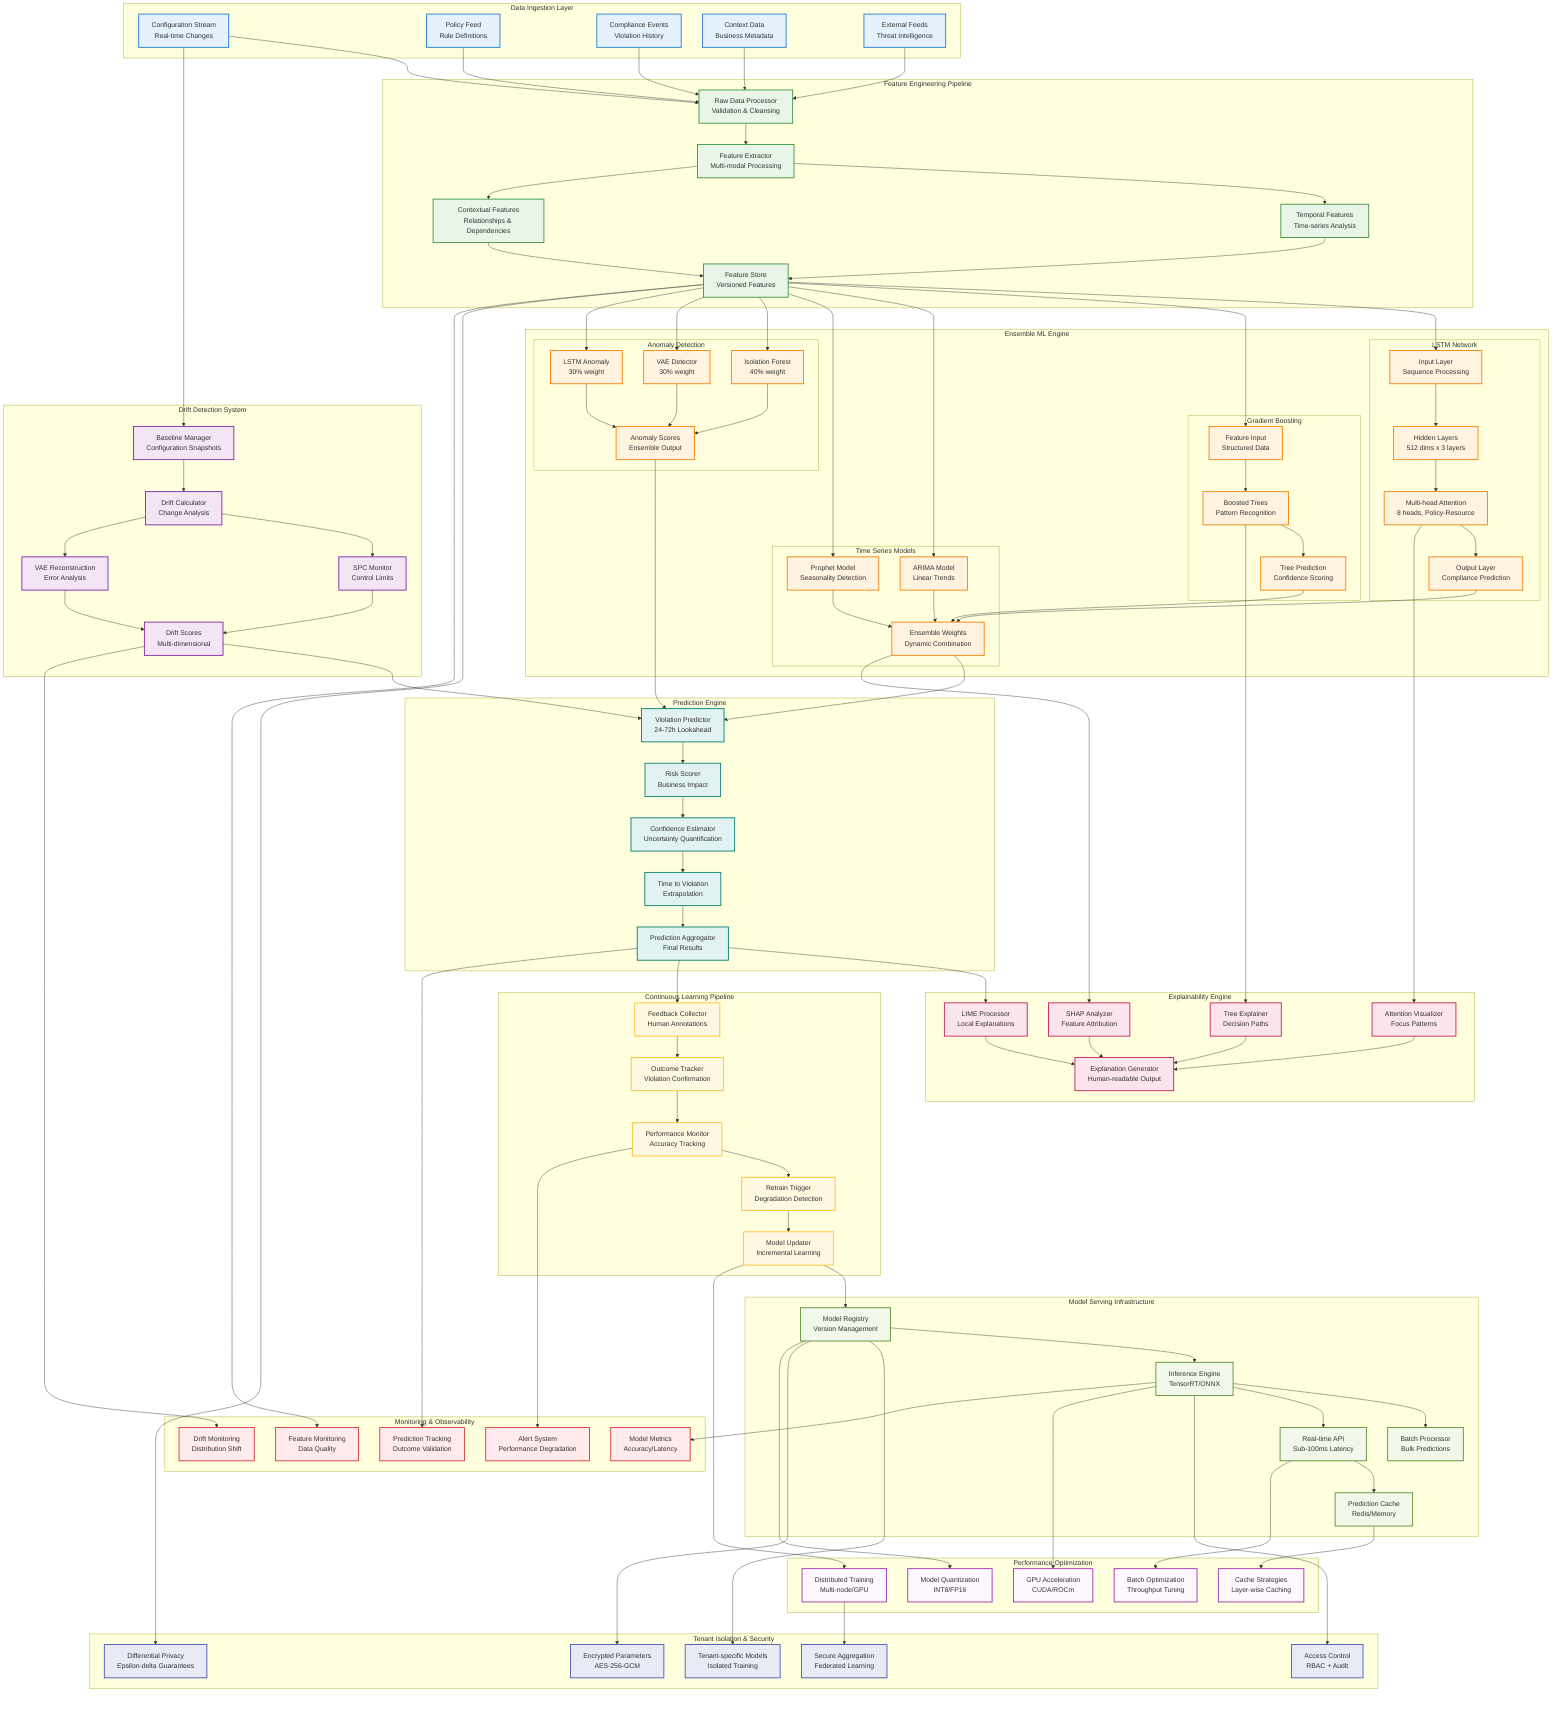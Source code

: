graph TB
    subgraph "Data Ingestion Layer"
        CONFIG_STREAM[Configuration Stream<br/>Real-time Changes]
        POLICY_FEED[Policy Feed<br/>Rule Definitions]
        COMPLIANCE_EVENTS[Compliance Events<br/>Violation History]
        CONTEXT_DATA[Context Data<br/>Business Metadata]
        EXTERNAL_FEEDS[External Feeds<br/>Threat Intelligence]
    end

    subgraph "Feature Engineering Pipeline"
        RAW_PROCESSOR[Raw Data Processor<br/>Validation & Cleansing]
        FEATURE_EXTRACTOR[Feature Extractor<br/>Multi-modal Processing]
        TEMPORAL_FEATURES[Temporal Features<br/>Time-series Analysis]
        CONTEXTUAL_FEATURES[Contextual Features<br/>Relationships & Dependencies]
        FEATURE_STORE[Feature Store<br/>Versioned Features]
    end

    subgraph "Ensemble ML Engine"
        subgraph "LSTM Network"
            LSTM_INPUT[Input Layer<br/>Sequence Processing]
            LSTM_HIDDEN[Hidden Layers<br/>512 dims x 3 layers]
            ATTENTION[Multi-head Attention<br/>8 heads, Policy-Resource]
            LSTM_OUTPUT[Output Layer<br/>Compliance Prediction]
        end

        subgraph "Gradient Boosting"
            XGB_FEATURES[Feature Input<br/>Structured Data]
            XGB_TREES[Boosted Trees<br/>Pattern Recognition]
            XGB_PREDICTION[Tree Prediction<br/>Confidence Scoring]
        end

        subgraph "Time Series Models"
            ARIMA_MODEL[ARIMA Model<br/>Linear Trends]
            PROPHET_MODEL[Prophet Model<br/>Seasonality Detection]
            ENSEMBLE_WEIGHTS[Ensemble Weights<br/>Dynamic Combination]
        end

        subgraph "Anomaly Detection"
            ISOLATION_FOREST[Isolation Forest<br/>40% weight]
            VAE_DETECTOR[VAE Detector<br/>30% weight]
            LSTM_ANOMALY[LSTM Anomaly<br/>30% weight]
            ANOMALY_SCORES[Anomaly Scores<br/>Ensemble Output]
        end
    end

    subgraph "Drift Detection System"
        BASELINE_MANAGER[Baseline Manager<br/>Configuration Snapshots]
        DRIFT_CALCULATOR[Drift Calculator<br/>Change Analysis]
        SPC_MONITOR[SPC Monitor<br/>Control Limits]
        VAE_RECONSTRUCTION[VAE Reconstruction<br/>Error Analysis]
        DRIFT_SCORES[Drift Scores<br/>Multi-dimensional]
    end

    subgraph "Prediction Engine"
        VIOLATION_PREDICTOR[Violation Predictor<br/>24-72h Lookahead]
        RISK_SCORER[Risk Scorer<br/>Business Impact]
        CONFIDENCE_ESTIMATOR[Confidence Estimator<br/>Uncertainty Quantification]
        TIME_TO_VIOLATION[Time to Violation<br/>Extrapolation]
        PREDICTION_AGGREGATOR[Prediction Aggregator<br/>Final Results]
    end

    subgraph "Explainability Engine"
        SHAP_ANALYZER[SHAP Analyzer<br/>Feature Attribution]
        ATTENTION_VISUALIZER[Attention Visualizer<br/>Focus Patterns]
        TREE_EXPLAINER[Tree Explainer<br/>Decision Paths]
        LIME_PROCESSOR[LIME Processor<br/>Local Explanations]
        EXPLANATION_GENERATOR[Explanation Generator<br/>Human-readable Output]
    end

    subgraph "Continuous Learning Pipeline"
        FEEDBACK_COLLECTOR[Feedback Collector<br/>Human Annotations]
        OUTCOME_TRACKER[Outcome Tracker<br/>Violation Confirmation]
        PERFORMANCE_MONITOR[Performance Monitor<br/>Accuracy Tracking]
        RETRAIN_TRIGGER[Retrain Trigger<br/>Degradation Detection]
        MODEL_UPDATER[Model Updater<br/>Incremental Learning]
    end

    subgraph "Model Serving Infrastructure"
        MODEL_REGISTRY[Model Registry<br/>Version Management]
        INFERENCE_ENGINE[Inference Engine<br/>TensorRT/ONNX]
        BATCH_PROCESSOR[Batch Processor<br/>Bulk Predictions]
        REAL_TIME_API[Real-time API<br/>Sub-100ms Latency]
        PREDICTION_CACHE[Prediction Cache<br/>Redis/Memory]
    end

    subgraph "Tenant Isolation & Security"
        TENANT_MODELS[Tenant-specific Models<br/>Isolated Training]
        DIFFERENTIAL_PRIVACY[Differential Privacy<br/>Epsilon-delta Guarantees]
        ENCRYPTED_PARAMETERS[Encrypted Parameters<br/>AES-256-GCM]
        SECURE_AGGREGATION[Secure Aggregation<br/>Federated Learning]
        ACCESS_CONTROL[Access Control<br/>RBAC + Audit]
    end

    subgraph "Performance Optimization"
        GPU_ACCELERATION[GPU Acceleration<br/>CUDA/ROCm]
        MODEL_QUANTIZATION[Model Quantization<br/>INT8/FP16]
        BATCH_OPTIMIZATION[Batch Optimization<br/>Throughput Tuning]
        CACHE_STRATEGIES[Cache Strategies<br/>Layer-wise Caching]
        DISTRIBUTED_TRAINING[Distributed Training<br/>Multi-node/GPU]
    end

    subgraph "Monitoring & Observability"
        MODEL_METRICS[Model Metrics<br/>Accuracy/Latency]
        FEATURE_MONITORING[Feature Monitoring<br/>Data Quality]
        DRIFT_MONITORING[Drift Monitoring<br/>Distribution Shift]
        PREDICTION_TRACKING[Prediction Tracking<br/>Outcome Validation]
        ALERT_SYSTEM[Alert System<br/>Performance Degradation]
    end

    %% Data Flow - Ingestion to Features
    CONFIG_STREAM --> RAW_PROCESSOR
    POLICY_FEED --> RAW_PROCESSOR
    COMPLIANCE_EVENTS --> RAW_PROCESSOR
    CONTEXT_DATA --> RAW_PROCESSOR
    EXTERNAL_FEEDS --> RAW_PROCESSOR

    RAW_PROCESSOR --> FEATURE_EXTRACTOR
    FEATURE_EXTRACTOR --> TEMPORAL_FEATURES
    FEATURE_EXTRACTOR --> CONTEXTUAL_FEATURES
    TEMPORAL_FEATURES --> FEATURE_STORE
    CONTEXTUAL_FEATURES --> FEATURE_STORE

    %% Feature Store to ML Models
    FEATURE_STORE --> LSTM_INPUT
    FEATURE_STORE --> XGB_FEATURES
    FEATURE_STORE --> ARIMA_MODEL
    FEATURE_STORE --> PROPHET_MODEL

    %% LSTM Pipeline
    LSTM_INPUT --> LSTM_HIDDEN
    LSTM_HIDDEN --> ATTENTION
    ATTENTION --> LSTM_OUTPUT

    %% Gradient Boosting Pipeline
    XGB_FEATURES --> XGB_TREES
    XGB_TREES --> XGB_PREDICTION

    %% Ensemble Combination
    LSTM_OUTPUT --> ENSEMBLE_WEIGHTS
    XGB_PREDICTION --> ENSEMBLE_WEIGHTS
    ARIMA_MODEL --> ENSEMBLE_WEIGHTS
    PROPHET_MODEL --> ENSEMBLE_WEIGHTS

    %% Anomaly Detection Pipeline
    FEATURE_STORE --> ISOLATION_FOREST
    FEATURE_STORE --> VAE_DETECTOR
    FEATURE_STORE --> LSTM_ANOMALY
    ISOLATION_FOREST --> ANOMALY_SCORES
    VAE_DETECTOR --> ANOMALY_SCORES
    LSTM_ANOMALY --> ANOMALY_SCORES

    %% Drift Detection
    CONFIG_STREAM --> BASELINE_MANAGER
    BASELINE_MANAGER --> DRIFT_CALCULATOR
    DRIFT_CALCULATOR --> SPC_MONITOR
    DRIFT_CALCULATOR --> VAE_RECONSTRUCTION
    SPC_MONITOR --> DRIFT_SCORES
    VAE_RECONSTRUCTION --> DRIFT_SCORES

    %% Prediction Generation
    ENSEMBLE_WEIGHTS --> VIOLATION_PREDICTOR
    ANOMALY_SCORES --> VIOLATION_PREDICTOR
    DRIFT_SCORES --> VIOLATION_PREDICTOR
    VIOLATION_PREDICTOR --> RISK_SCORER
    RISK_SCORER --> CONFIDENCE_ESTIMATOR
    CONFIDENCE_ESTIMATOR --> TIME_TO_VIOLATION
    TIME_TO_VIOLATION --> PREDICTION_AGGREGATOR

    %% Explainability
    ENSEMBLE_WEIGHTS --> SHAP_ANALYZER
    ATTENTION --> ATTENTION_VISUALIZER
    XGB_TREES --> TREE_EXPLAINER
    PREDICTION_AGGREGATOR --> LIME_PROCESSOR
    SHAP_ANALYZER --> EXPLANATION_GENERATOR
    ATTENTION_VISUALIZER --> EXPLANATION_GENERATOR
    TREE_EXPLAINER --> EXPLANATION_GENERATOR
    LIME_PROCESSOR --> EXPLANATION_GENERATOR

    %% Continuous Learning
    PREDICTION_AGGREGATOR --> FEEDBACK_COLLECTOR
    FEEDBACK_COLLECTOR --> OUTCOME_TRACKER
    OUTCOME_TRACKER --> PERFORMANCE_MONITOR
    PERFORMANCE_MONITOR --> RETRAIN_TRIGGER
    RETRAIN_TRIGGER --> MODEL_UPDATER
    MODEL_UPDATER --> MODEL_REGISTRY

    %% Model Serving
    MODEL_REGISTRY --> INFERENCE_ENGINE
    INFERENCE_ENGINE --> BATCH_PROCESSOR
    INFERENCE_ENGINE --> REAL_TIME_API
    REAL_TIME_API --> PREDICTION_CACHE

    %% Tenant Isolation
    MODEL_REGISTRY --> TENANT_MODELS
    FEATURE_STORE --> DIFFERENTIAL_PRIVACY
    MODEL_REGISTRY --> ENCRYPTED_PARAMETERS
    DISTRIBUTED_TRAINING --> SECURE_AGGREGATION
    INFERENCE_ENGINE --> ACCESS_CONTROL

    %% Performance Optimization
    INFERENCE_ENGINE --> GPU_ACCELERATION
    MODEL_REGISTRY --> MODEL_QUANTIZATION
    REAL_TIME_API --> BATCH_OPTIMIZATION
    PREDICTION_CACHE --> CACHE_STRATEGIES
    MODEL_UPDATER --> DISTRIBUTED_TRAINING

    %% Monitoring
    INFERENCE_ENGINE --> MODEL_METRICS
    FEATURE_STORE --> FEATURE_MONITORING
    DRIFT_SCORES --> DRIFT_MONITORING
    PREDICTION_AGGREGATOR --> PREDICTION_TRACKING
    PERFORMANCE_MONITOR --> ALERT_SYSTEM

    %% Styling
    classDef ingestion fill:#e3f2fd,stroke:#1976d2,stroke-width:2px
    classDef features fill:#e8f5e8,stroke:#388e3c,stroke-width:2px
    classDef ml fill:#fff3e0,stroke:#f57c00,stroke-width:2px
    classDef drift fill:#f3e5f5,stroke:#7b1fa2,stroke-width:2px
    classDef prediction fill:#e0f2f1,stroke:#00796b,stroke-width:2px
    classDef explainability fill:#fce4ec,stroke:#c2185b,stroke-width:2px
    classDef learning fill:#fff8e1,stroke:#fbc02d,stroke-width:2px
    classDef serving fill:#f1f8e9,stroke:#558b2f,stroke-width:2px
    classDef security fill:#e8eaf6,stroke:#3f51b5,stroke-width:2px
    classDef performance fill:#fdf7ff,stroke:#9c27b0,stroke-width:2px
    classDef monitoring fill:#ffebee,stroke:#d32f2f,stroke-width:2px

    class CONFIG_STREAM,POLICY_FEED,COMPLIANCE_EVENTS,CONTEXT_DATA,EXTERNAL_FEEDS ingestion
    class RAW_PROCESSOR,FEATURE_EXTRACTOR,TEMPORAL_FEATURES,CONTEXTUAL_FEATURES,FEATURE_STORE features
    class LSTM_INPUT,LSTM_HIDDEN,ATTENTION,LSTM_OUTPUT,XGB_FEATURES,XGB_TREES,XGB_PREDICTION,ARIMA_MODEL,PROPHET_MODEL,ENSEMBLE_WEIGHTS,ISOLATION_FOREST,VAE_DETECTOR,LSTM_ANOMALY,ANOMALY_SCORES ml
    class BASELINE_MANAGER,DRIFT_CALCULATOR,SPC_MONITOR,VAE_RECONSTRUCTION,DRIFT_SCORES drift
    class VIOLATION_PREDICTOR,RISK_SCORER,CONFIDENCE_ESTIMATOR,TIME_TO_VIOLATION,PREDICTION_AGGREGATOR prediction
    class SHAP_ANALYZER,ATTENTION_VISUALIZER,TREE_EXPLAINER,LIME_PROCESSOR,EXPLANATION_GENERATOR explainability
    class FEEDBACK_COLLECTOR,OUTCOME_TRACKER,PERFORMANCE_MONITOR,RETRAIN_TRIGGER,MODEL_UPDATER learning
    class MODEL_REGISTRY,INFERENCE_ENGINE,BATCH_PROCESSOR,REAL_TIME_API,PREDICTION_CACHE serving
    class TENANT_MODELS,DIFFERENTIAL_PRIVACY,ENCRYPTED_PARAMETERS,SECURE_AGGREGATION,ACCESS_CONTROL security
    class GPU_ACCELERATION,MODEL_QUANTIZATION,BATCH_OPTIMIZATION,CACHE_STRATEGIES,DISTRIBUTED_TRAINING performance
    class MODEL_METRICS,FEATURE_MONITORING,DRIFT_MONITORING,PREDICTION_TRACKING,ALERT_SYSTEM monitoring